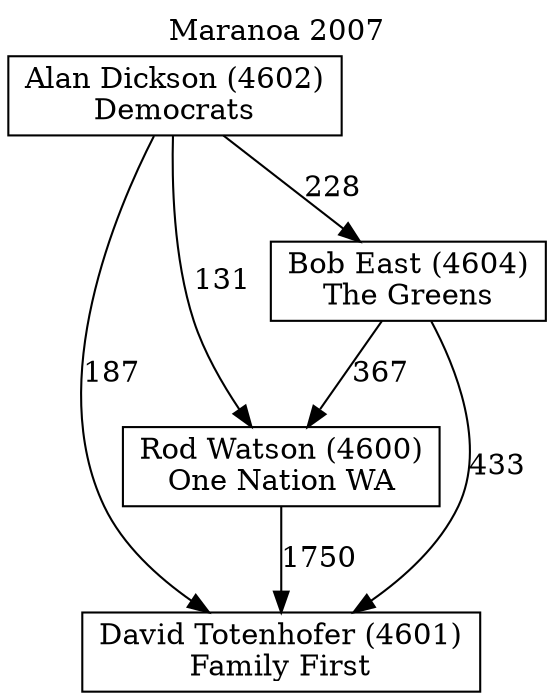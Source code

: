 // House preference flow
digraph "David Totenhofer (4601)_Maranoa_2007" {
	graph [label="Maranoa 2007" labelloc=t mclimit=10]
	node [shape=box]
	"David Totenhofer (4601)" [label="David Totenhofer (4601)
Family First"]
	"Rod Watson (4600)" [label="Rod Watson (4600)
One Nation WA"]
	"Bob East (4604)" [label="Bob East (4604)
The Greens"]
	"Alan Dickson (4602)" [label="Alan Dickson (4602)
Democrats"]
	"Rod Watson (4600)" -> "David Totenhofer (4601)" [label=1750]
	"Bob East (4604)" -> "Rod Watson (4600)" [label=367]
	"Alan Dickson (4602)" -> "Bob East (4604)" [label=228]
	"Bob East (4604)" -> "David Totenhofer (4601)" [label=433]
	"Alan Dickson (4602)" -> "David Totenhofer (4601)" [label=187]
	"Alan Dickson (4602)" -> "Rod Watson (4600)" [label=131]
}
